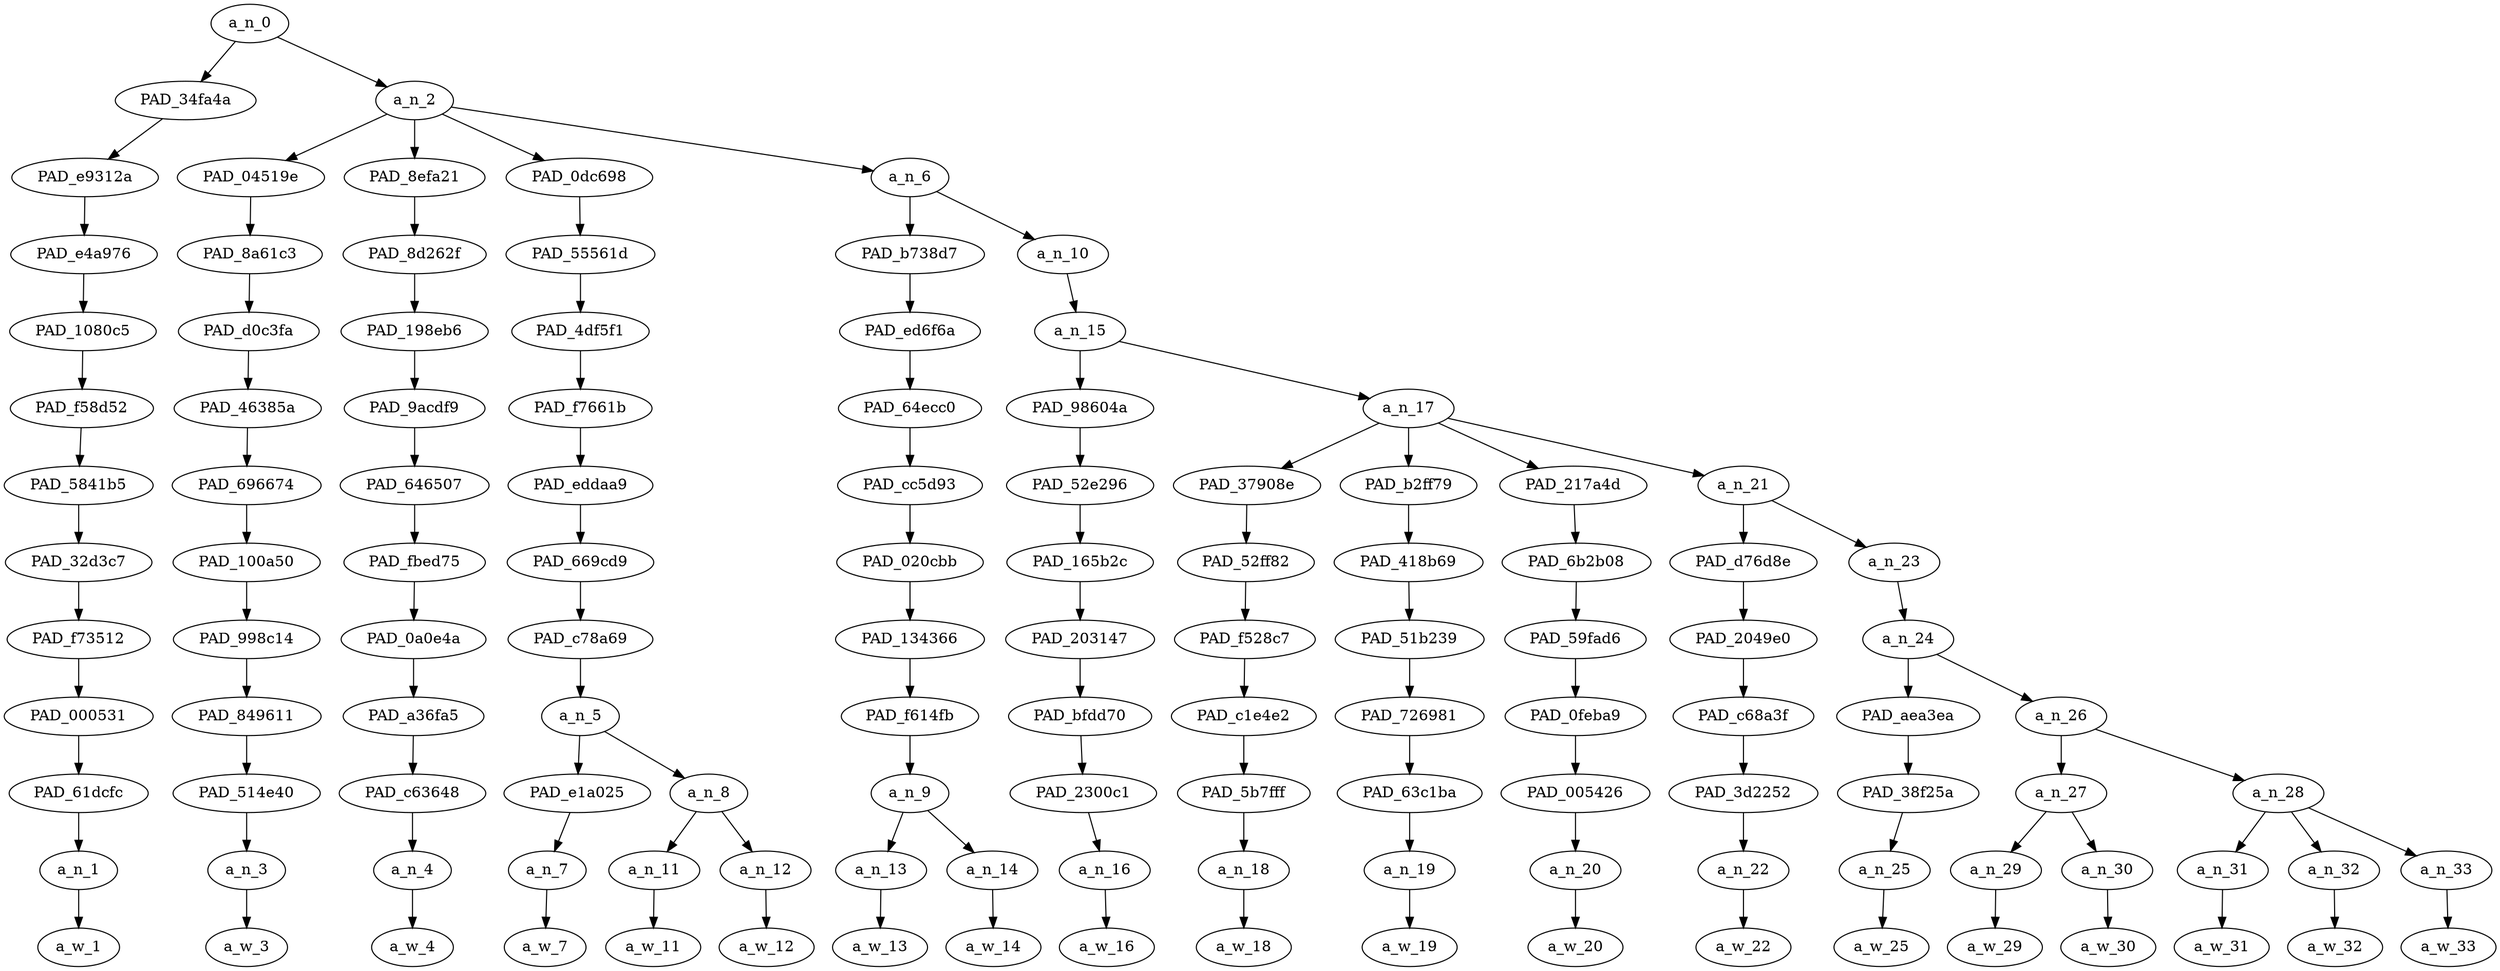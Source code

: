 strict digraph "" {
	a_n_0	[div_dir=1,
		index=0,
		level=12,
		pos="1.83740234375,12!",
		text_span="[0, 1, 2, 3, 4, 5, 6, 7, 8, 9, 10, 11, 12, 13, 14, 15, 16, 17, 18]",
		value=1.00000001];
	PAD_34fa4a	[div_dir=1,
		index=0,
		level=11,
		pos="0.0,11!",
		text_span="[0]",
		value=0.07739167];
	a_n_0 -> PAD_34fa4a;
	a_n_2	[div_dir=1,
		index=1,
		level=11,
		pos="3.6748046875,11!",
		text_span="[1, 2, 3, 4, 5, 6, 7, 8, 9, 10, 11, 12, 13, 14, 15, 16, 17, 18]",
		value=0.92181957];
	a_n_0 -> a_n_2;
	PAD_e9312a	[div_dir=1,
		index=0,
		level=10,
		pos="0.0,10!",
		text_span="[0]",
		value=0.07739167];
	PAD_34fa4a -> PAD_e9312a;
	PAD_e4a976	[div_dir=1,
		index=0,
		level=9,
		pos="0.0,9!",
		text_span="[0]",
		value=0.07739167];
	PAD_e9312a -> PAD_e4a976;
	PAD_1080c5	[div_dir=1,
		index=0,
		level=8,
		pos="0.0,8!",
		text_span="[0]",
		value=0.07739167];
	PAD_e4a976 -> PAD_1080c5;
	PAD_f58d52	[div_dir=1,
		index=0,
		level=7,
		pos="0.0,7!",
		text_span="[0]",
		value=0.07739167];
	PAD_1080c5 -> PAD_f58d52;
	PAD_5841b5	[div_dir=1,
		index=0,
		level=6,
		pos="0.0,6!",
		text_span="[0]",
		value=0.07739167];
	PAD_f58d52 -> PAD_5841b5;
	PAD_32d3c7	[div_dir=1,
		index=0,
		level=5,
		pos="0.0,5!",
		text_span="[0]",
		value=0.07739167];
	PAD_5841b5 -> PAD_32d3c7;
	PAD_f73512	[div_dir=1,
		index=0,
		level=4,
		pos="0.0,4!",
		text_span="[0]",
		value=0.07739167];
	PAD_32d3c7 -> PAD_f73512;
	PAD_000531	[div_dir=1,
		index=0,
		level=3,
		pos="0.0,3!",
		text_span="[0]",
		value=0.07739167];
	PAD_f73512 -> PAD_000531;
	PAD_61dcfc	[div_dir=1,
		index=0,
		level=2,
		pos="0.0,2!",
		text_span="[0]",
		value=0.07739167];
	PAD_000531 -> PAD_61dcfc;
	a_n_1	[div_dir=1,
		index=0,
		level=1,
		pos="0.0,1!",
		text_span="[0]",
		value=0.07739167];
	PAD_61dcfc -> a_n_1;
	a_w_1	[div_dir=0,
		index=0,
		level=0,
		pos="0,0!",
		text_span="[0]",
		value=gab];
	a_n_1 -> a_w_1;
	PAD_04519e	[div_dir=-1,
		index=1,
		level=10,
		pos="1.0,10!",
		text_span="[1]",
		value=0.02922912];
	a_n_2 -> PAD_04519e;
	PAD_8efa21	[div_dir=1,
		index=2,
		level=10,
		pos="2.0,10!",
		text_span="[2]",
		value=0.03122556];
	a_n_2 -> PAD_8efa21;
	PAD_0dc698	[div_dir=1,
		index=3,
		level=10,
		pos="3.75,10!",
		text_span="[3, 4, 5]",
		value=0.11301112];
	a_n_2 -> PAD_0dc698;
	a_n_6	[div_dir=1,
		index=4,
		level=10,
		pos="7.94921875,10!",
		text_span="[6, 7, 8, 9, 10, 11, 12, 13, 14, 15, 16, 17, 18]",
		value=0.74757771];
	a_n_2 -> a_n_6;
	PAD_8a61c3	[div_dir=-1,
		index=1,
		level=9,
		pos="1.0,9!",
		text_span="[1]",
		value=0.02922912];
	PAD_04519e -> PAD_8a61c3;
	PAD_d0c3fa	[div_dir=-1,
		index=1,
		level=8,
		pos="1.0,8!",
		text_span="[1]",
		value=0.02922912];
	PAD_8a61c3 -> PAD_d0c3fa;
	PAD_46385a	[div_dir=-1,
		index=1,
		level=7,
		pos="1.0,7!",
		text_span="[1]",
		value=0.02922912];
	PAD_d0c3fa -> PAD_46385a;
	PAD_696674	[div_dir=-1,
		index=1,
		level=6,
		pos="1.0,6!",
		text_span="[1]",
		value=0.02922912];
	PAD_46385a -> PAD_696674;
	PAD_100a50	[div_dir=-1,
		index=1,
		level=5,
		pos="1.0,5!",
		text_span="[1]",
		value=0.02922912];
	PAD_696674 -> PAD_100a50;
	PAD_998c14	[div_dir=-1,
		index=1,
		level=4,
		pos="1.0,4!",
		text_span="[1]",
		value=0.02922912];
	PAD_100a50 -> PAD_998c14;
	PAD_849611	[div_dir=-1,
		index=1,
		level=3,
		pos="1.0,3!",
		text_span="[1]",
		value=0.02922912];
	PAD_998c14 -> PAD_849611;
	PAD_514e40	[div_dir=-1,
		index=1,
		level=2,
		pos="1.0,2!",
		text_span="[1]",
		value=0.02922912];
	PAD_849611 -> PAD_514e40;
	a_n_3	[div_dir=-1,
		index=1,
		level=1,
		pos="1.0,1!",
		text_span="[1]",
		value=0.02922912];
	PAD_514e40 -> a_n_3;
	a_w_3	[div_dir=0,
		index=1,
		level=0,
		pos="1,0!",
		text_span="[1]",
		value=went];
	a_n_3 -> a_w_3;
	PAD_8d262f	[div_dir=1,
		index=2,
		level=9,
		pos="2.0,9!",
		text_span="[2]",
		value=0.03122556];
	PAD_8efa21 -> PAD_8d262f;
	PAD_198eb6	[div_dir=1,
		index=2,
		level=8,
		pos="2.0,8!",
		text_span="[2]",
		value=0.03122556];
	PAD_8d262f -> PAD_198eb6;
	PAD_9acdf9	[div_dir=1,
		index=2,
		level=7,
		pos="2.0,7!",
		text_span="[2]",
		value=0.03122556];
	PAD_198eb6 -> PAD_9acdf9;
	PAD_646507	[div_dir=1,
		index=2,
		level=6,
		pos="2.0,6!",
		text_span="[2]",
		value=0.03122556];
	PAD_9acdf9 -> PAD_646507;
	PAD_fbed75	[div_dir=1,
		index=2,
		level=5,
		pos="2.0,5!",
		text_span="[2]",
		value=0.03122556];
	PAD_646507 -> PAD_fbed75;
	PAD_0a0e4a	[div_dir=1,
		index=2,
		level=4,
		pos="2.0,4!",
		text_span="[2]",
		value=0.03122556];
	PAD_fbed75 -> PAD_0a0e4a;
	PAD_a36fa5	[div_dir=1,
		index=2,
		level=3,
		pos="2.0,3!",
		text_span="[2]",
		value=0.03122556];
	PAD_0a0e4a -> PAD_a36fa5;
	PAD_c63648	[div_dir=1,
		index=2,
		level=2,
		pos="2.0,2!",
		text_span="[2]",
		value=0.03122556];
	PAD_a36fa5 -> PAD_c63648;
	a_n_4	[div_dir=1,
		index=2,
		level=1,
		pos="2.0,1!",
		text_span="[2]",
		value=0.03122556];
	PAD_c63648 -> a_n_4;
	a_w_4	[div_dir=0,
		index=2,
		level=0,
		pos="2,0!",
		text_span="[2]",
		value=down];
	a_n_4 -> a_w_4;
	PAD_55561d	[div_dir=1,
		index=3,
		level=9,
		pos="3.75,9!",
		text_span="[3, 4, 5]",
		value=0.11301112];
	PAD_0dc698 -> PAD_55561d;
	PAD_4df5f1	[div_dir=1,
		index=3,
		level=8,
		pos="3.75,8!",
		text_span="[3, 4, 5]",
		value=0.11301112];
	PAD_55561d -> PAD_4df5f1;
	PAD_f7661b	[div_dir=1,
		index=3,
		level=7,
		pos="3.75,7!",
		text_span="[3, 4, 5]",
		value=0.11301112];
	PAD_4df5f1 -> PAD_f7661b;
	PAD_eddaa9	[div_dir=1,
		index=3,
		level=6,
		pos="3.75,6!",
		text_span="[3, 4, 5]",
		value=0.11301112];
	PAD_f7661b -> PAD_eddaa9;
	PAD_669cd9	[div_dir=1,
		index=3,
		level=5,
		pos="3.75,5!",
		text_span="[3, 4, 5]",
		value=0.11301112];
	PAD_eddaa9 -> PAD_669cd9;
	PAD_c78a69	[div_dir=1,
		index=3,
		level=4,
		pos="3.75,4!",
		text_span="[3, 4, 5]",
		value=0.11301112];
	PAD_669cd9 -> PAD_c78a69;
	a_n_5	[div_dir=1,
		index=3,
		level=3,
		pos="3.75,3!",
		text_span="[3, 4, 5]",
		value=0.11301112];
	PAD_c78a69 -> a_n_5;
	PAD_e1a025	[div_dir=1,
		index=3,
		level=2,
		pos="3.0,2!",
		text_span="[3]",
		value=0.02874355];
	a_n_5 -> PAD_e1a025;
	a_n_8	[div_dir=1,
		index=4,
		level=2,
		pos="4.5,2!",
		text_span="[4, 5]",
		value=0.08416036];
	a_n_5 -> a_n_8;
	a_n_7	[div_dir=1,
		index=3,
		level=1,
		pos="3.0,1!",
		text_span="[3]",
		value=0.02874355];
	PAD_e1a025 -> a_n_7;
	a_w_7	[div_dir=0,
		index=3,
		level=0,
		pos="3,0!",
		text_span="[3]",
		value=for];
	a_n_7 -> a_w_7;
	a_n_11	[div_dir=1,
		index=4,
		level=1,
		pos="4.0,1!",
		text_span="[4]",
		value=0.05096720];
	a_n_8 -> a_n_11;
	a_n_12	[div_dir=1,
		index=5,
		level=1,
		pos="5.0,1!",
		text_span="[5]",
		value=0.03307748];
	a_n_8 -> a_n_12;
	a_w_11	[div_dir=0,
		index=4,
		level=0,
		pos="4,0!",
		text_span="[4]",
		value="<number>"];
	a_n_11 -> a_w_11;
	a_w_12	[div_dir=0,
		index=5,
		level=0,
		pos="5,0!",
		text_span="[5]",
		value=seconds];
	a_n_12 -> a_w_12;
	PAD_b738d7	[div_dir=1,
		index=4,
		level=9,
		pos="6.5,9!",
		text_span="[6, 7]",
		value=0.05582241];
	a_n_6 -> PAD_b738d7;
	a_n_10	[div_dir=1,
		index=5,
		level=9,
		pos="9.3984375,9!",
		text_span="[8, 9, 10, 11, 12, 13, 14, 15, 16, 17, 18]",
		value=0.69089639];
	a_n_6 -> a_n_10;
	PAD_ed6f6a	[div_dir=1,
		index=4,
		level=8,
		pos="6.5,8!",
		text_span="[6, 7]",
		value=0.05582241];
	PAD_b738d7 -> PAD_ed6f6a;
	PAD_64ecc0	[div_dir=1,
		index=4,
		level=7,
		pos="6.5,7!",
		text_span="[6, 7]",
		value=0.05582241];
	PAD_ed6f6a -> PAD_64ecc0;
	PAD_cc5d93	[div_dir=1,
		index=4,
		level=6,
		pos="6.5,6!",
		text_span="[6, 7]",
		value=0.05582241];
	PAD_64ecc0 -> PAD_cc5d93;
	PAD_020cbb	[div_dir=1,
		index=4,
		level=5,
		pos="6.5,5!",
		text_span="[6, 7]",
		value=0.05582241];
	PAD_cc5d93 -> PAD_020cbb;
	PAD_134366	[div_dir=1,
		index=4,
		level=4,
		pos="6.5,4!",
		text_span="[6, 7]",
		value=0.05582241];
	PAD_020cbb -> PAD_134366;
	PAD_f614fb	[div_dir=1,
		index=4,
		level=3,
		pos="6.5,3!",
		text_span="[6, 7]",
		value=0.05582241];
	PAD_134366 -> PAD_f614fb;
	a_n_9	[div_dir=1,
		index=5,
		level=2,
		pos="6.5,2!",
		text_span="[6, 7]",
		value=0.05582241];
	PAD_f614fb -> a_n_9;
	a_n_13	[div_dir=1,
		index=6,
		level=1,
		pos="6.0,1!",
		text_span="[6]",
		value=0.02498022];
	a_n_9 -> a_n_13;
	a_n_14	[div_dir=1,
		index=7,
		level=1,
		pos="7.0,1!",
		text_span="[7]",
		value=0.03066770];
	a_n_9 -> a_n_14;
	a_w_13	[div_dir=0,
		index=6,
		level=0,
		pos="6,0!",
		text_span="[6]",
		value=the];
	a_n_13 -> a_w_13;
	a_w_14	[div_dir=0,
		index=7,
		level=0,
		pos="7,0!",
		text_span="[7]",
		value=instant];
	a_n_14 -> a_w_14;
	a_n_15	[div_dir=1,
		index=5,
		level=8,
		pos="9.3984375,8!",
		text_span="[8, 9, 10, 11, 12, 13, 14, 15, 16, 17, 18]",
		value=0.69004242];
	a_n_10 -> a_n_15;
	PAD_98604a	[div_dir=-1,
		index=5,
		level=7,
		pos="8.0,7!",
		text_span="[8]",
		value=0.02593380];
	a_n_15 -> PAD_98604a;
	a_n_17	[div_dir=1,
		index=6,
		level=7,
		pos="10.796875,7!",
		text_span="[9, 10, 11, 12, 13, 14, 15, 16, 17, 18]",
		value=0.66325465];
	a_n_15 -> a_n_17;
	PAD_52e296	[div_dir=-1,
		index=5,
		level=6,
		pos="8.0,6!",
		text_span="[8]",
		value=0.02593380];
	PAD_98604a -> PAD_52e296;
	PAD_165b2c	[div_dir=-1,
		index=5,
		level=5,
		pos="8.0,5!",
		text_span="[8]",
		value=0.02593380];
	PAD_52e296 -> PAD_165b2c;
	PAD_203147	[div_dir=-1,
		index=5,
		level=4,
		pos="8.0,4!",
		text_span="[8]",
		value=0.02593380];
	PAD_165b2c -> PAD_203147;
	PAD_bfdd70	[div_dir=-1,
		index=5,
		level=3,
		pos="8.0,3!",
		text_span="[8]",
		value=0.02593380];
	PAD_203147 -> PAD_bfdd70;
	PAD_2300c1	[div_dir=-1,
		index=6,
		level=2,
		pos="8.0,2!",
		text_span="[8]",
		value=0.02593380];
	PAD_bfdd70 -> PAD_2300c1;
	a_n_16	[div_dir=-1,
		index=8,
		level=1,
		pos="8.0,1!",
		text_span="[8]",
		value=0.02593380];
	PAD_2300c1 -> a_n_16;
	a_w_16	[div_dir=0,
		index=8,
		level=0,
		pos="8,0!",
		text_span="[8]",
		value=i];
	a_n_16 -> a_w_16;
	PAD_37908e	[div_dir=-1,
		index=6,
		level=6,
		pos="9.0,6!",
		text_span="[9]",
		value=0.03323848];
	a_n_17 -> PAD_37908e;
	PAD_b2ff79	[div_dir=1,
		index=7,
		level=6,
		pos="10.0,6!",
		text_span="[10]",
		value=0.02804498];
	a_n_17 -> PAD_b2ff79;
	PAD_217a4d	[div_dir=1,
		index=8,
		level=6,
		pos="11.0,6!",
		text_span="[11]",
		value=0.09126058];
	a_n_17 -> PAD_217a4d;
	a_n_21	[div_dir=1,
		index=9,
		level=6,
		pos="13.1875,6!",
		text_span="[12, 13, 14, 15, 16, 17, 18]",
		value=0.50979270];
	a_n_17 -> a_n_21;
	PAD_52ff82	[div_dir=-1,
		index=6,
		level=5,
		pos="9.0,5!",
		text_span="[9]",
		value=0.03323848];
	PAD_37908e -> PAD_52ff82;
	PAD_f528c7	[div_dir=-1,
		index=6,
		level=4,
		pos="9.0,4!",
		text_span="[9]",
		value=0.03323848];
	PAD_52ff82 -> PAD_f528c7;
	PAD_c1e4e2	[div_dir=-1,
		index=6,
		level=3,
		pos="9.0,3!",
		text_span="[9]",
		value=0.03323848];
	PAD_f528c7 -> PAD_c1e4e2;
	PAD_5b7fff	[div_dir=-1,
		index=7,
		level=2,
		pos="9.0,2!",
		text_span="[9]",
		value=0.03323848];
	PAD_c1e4e2 -> PAD_5b7fff;
	a_n_18	[div_dir=-1,
		index=9,
		level=1,
		pos="9.0,1!",
		text_span="[9]",
		value=0.03323848];
	PAD_5b7fff -> a_n_18;
	a_w_18	[div_dir=0,
		index=9,
		level=0,
		pos="9,0!",
		text_span="[9]",
		value=called];
	a_n_18 -> a_w_18;
	PAD_418b69	[div_dir=1,
		index=7,
		level=5,
		pos="10.0,5!",
		text_span="[10]",
		value=0.02804498];
	PAD_b2ff79 -> PAD_418b69;
	PAD_51b239	[div_dir=1,
		index=7,
		level=4,
		pos="10.0,4!",
		text_span="[10]",
		value=0.02804498];
	PAD_418b69 -> PAD_51b239;
	PAD_726981	[div_dir=1,
		index=7,
		level=3,
		pos="10.0,3!",
		text_span="[10]",
		value=0.02804498];
	PAD_51b239 -> PAD_726981;
	PAD_63c1ba	[div_dir=1,
		index=8,
		level=2,
		pos="10.0,2!",
		text_span="[10]",
		value=0.02804498];
	PAD_726981 -> PAD_63c1ba;
	a_n_19	[div_dir=1,
		index=10,
		level=1,
		pos="10.0,1!",
		text_span="[10]",
		value=0.02804498];
	PAD_63c1ba -> a_n_19;
	a_w_19	[div_dir=0,
		index=10,
		level=0,
		pos="10,0!",
		text_span="[10]",
		value=out];
	a_n_19 -> a_w_19;
	PAD_6b2b08	[div_dir=1,
		index=8,
		level=5,
		pos="11.0,5!",
		text_span="[11]",
		value=0.09126058];
	PAD_217a4d -> PAD_6b2b08;
	PAD_59fad6	[div_dir=1,
		index=8,
		level=4,
		pos="11.0,4!",
		text_span="[11]",
		value=0.09126058];
	PAD_6b2b08 -> PAD_59fad6;
	PAD_0feba9	[div_dir=1,
		index=8,
		level=3,
		pos="11.0,3!",
		text_span="[11]",
		value=0.09126058];
	PAD_59fad6 -> PAD_0feba9;
	PAD_005426	[div_dir=1,
		index=9,
		level=2,
		pos="11.0,2!",
		text_span="[11]",
		value=0.09126058];
	PAD_0feba9 -> PAD_005426;
	a_n_20	[div_dir=1,
		index=11,
		level=1,
		pos="11.0,1!",
		text_span="[11]",
		value=0.09126058];
	PAD_005426 -> a_n_20;
	a_w_20	[div_dir=0,
		index=11,
		level=0,
		pos="11,0!",
		text_span="[11]",
		value=fuentes];
	a_n_20 -> a_w_20;
	PAD_d76d8e	[div_dir=1,
		index=9,
		level=5,
		pos="12.0,5!",
		text_span="[12]",
		value=0.03139844];
	a_n_21 -> PAD_d76d8e;
	a_n_23	[div_dir=1,
		index=10,
		level=5,
		pos="14.375,5!",
		text_span="[13, 14, 15, 16, 17, 18]",
		value=0.47735812];
	a_n_21 -> a_n_23;
	PAD_2049e0	[div_dir=1,
		index=9,
		level=4,
		pos="12.0,4!",
		text_span="[12]",
		value=0.03139844];
	PAD_d76d8e -> PAD_2049e0;
	PAD_c68a3f	[div_dir=1,
		index=9,
		level=3,
		pos="12.0,3!",
		text_span="[12]",
		value=0.03139844];
	PAD_2049e0 -> PAD_c68a3f;
	PAD_3d2252	[div_dir=1,
		index=10,
		level=2,
		pos="12.0,2!",
		text_span="[12]",
		value=0.03139844];
	PAD_c68a3f -> PAD_3d2252;
	a_n_22	[div_dir=1,
		index=12,
		level=1,
		pos="12.0,1!",
		text_span="[12]",
		value=0.03139844];
	PAD_3d2252 -> a_n_22;
	a_w_22	[div_dir=0,
		index=12,
		level=0,
		pos="12,0!",
		text_span="[12]",
		value=for1];
	a_n_22 -> a_w_22;
	a_n_24	[div_dir=1,
		index=10,
		level=4,
		pos="14.375,4!",
		text_span="[13, 14, 15, 16, 17, 18]",
		value=0.47628478];
	a_n_23 -> a_n_24;
	PAD_aea3ea	[div_dir=-1,
		index=10,
		level=3,
		pos="13.0,3!",
		text_span="[13]",
		value=0.03152584];
	a_n_24 -> PAD_aea3ea;
	a_n_26	[div_dir=1,
		index=11,
		level=3,
		pos="15.75,3!",
		text_span="[14, 15, 16, 17, 18]",
		value=0.44368560];
	a_n_24 -> a_n_26;
	PAD_38f25a	[div_dir=-1,
		index=11,
		level=2,
		pos="13.0,2!",
		text_span="[13]",
		value=0.03152584];
	PAD_aea3ea -> PAD_38f25a;
	a_n_25	[div_dir=-1,
		index=13,
		level=1,
		pos="13.0,1!",
		text_span="[13]",
		value=0.03152584];
	PAD_38f25a -> a_n_25;
	a_w_25	[div_dir=0,
		index=13,
		level=0,
		pos="13,0!",
		text_span="[13]",
		value=being];
	a_n_25 -> a_w_25;
	a_n_27	[div_dir=1,
		index=12,
		level=2,
		pos="14.5,2!",
		text_span="[14, 15]",
		value=0.29229553];
	a_n_26 -> a_n_27;
	a_n_28	[div_dir=1,
		index=13,
		level=2,
		pos="17.0,2!",
		text_span="[16, 17, 18]",
		value=0.15021252];
	a_n_26 -> a_n_28;
	a_n_29	[div_dir=-1,
		index=14,
		level=1,
		pos="14.0,1!",
		text_span="[14]",
		value=0.05342189];
	a_n_27 -> a_n_29;
	a_n_30	[div_dir=1,
		index=15,
		level=1,
		pos="15.0,1!",
		text_span="[15]",
		value=0.23781668];
	a_n_27 -> a_n_30;
	a_w_29	[div_dir=0,
		index=14,
		level=0,
		pos="14,0!",
		text_span="[14]",
		value=a];
	a_n_29 -> a_w_29;
	a_w_30	[div_dir=0,
		index=15,
		level=0,
		pos="15,0!",
		text_span="[15]",
		value=spic];
	a_n_30 -> a_w_30;
	a_n_31	[div_dir=1,
		index=16,
		level=1,
		pos="16.0,1!",
		text_span="[16]",
		value=0.04420335];
	a_n_28 -> a_n_31;
	a_n_32	[div_dir=1,
		index=17,
		level=1,
		pos="17.0,1!",
		text_span="[17]",
		value=0.05289291];
	a_n_28 -> a_n_32;
	a_n_33	[div_dir=1,
		index=18,
		level=1,
		pos="18.0,1!",
		text_span="[18]",
		value=0.05251500];
	a_n_28 -> a_n_33;
	a_w_31	[div_dir=0,
		index=16,
		level=0,
		pos="16,0!",
		text_span="[16]",
		value=again];
	a_n_31 -> a_w_31;
	a_w_32	[div_dir=0,
		index=17,
		level=0,
		pos="17,0!",
		text_span="[17]",
		value=sorry];
	a_n_32 -> a_w_32;
	a_w_33	[div_dir=0,
		index=18,
		level=0,
		pos="18,0!",
		text_span="[18]",
		value=guys];
	a_n_33 -> a_w_33;
}
